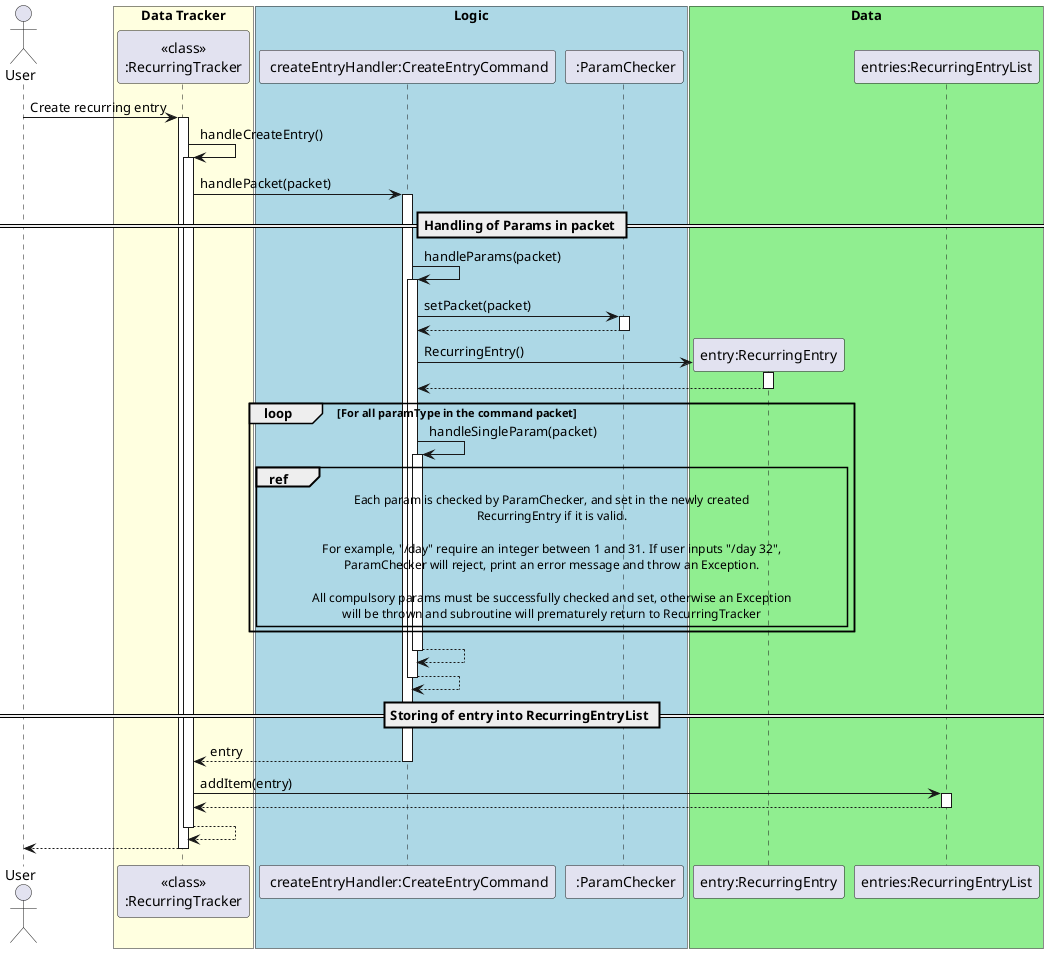 @startuml
autoactivate on
actor User
skinparam shadowing false
skinparam sequence {
ActorBorderColor white

ActorBackgroundColor white
ActorFontColor white
ActorFontSize 17
ActorFontName ""
}
User-> "<<class>>\n:RecurringTracker": Create recurring entry

"<<class>>\n:RecurringTracker" ->"<<class>>\n:RecurringTracker": handleCreateEntry()

   "<<class>>\n:RecurringTracker"-> " createEntryHandler:CreateEntryCommand" : handlePacket(packet)

        == Handling of Params in packet ==
        " createEntryHandler:CreateEntryCommand" -> " createEntryHandler:CreateEntryCommand" : handleParams(packet)
            " createEntryHandler:CreateEntryCommand" -> " :ParamChecker" : setPacket(packet)
            return

            create "entry:RecurringEntry"
            " createEntryHandler:CreateEntryCommand" -> "entry:RecurringEntry": RecurringEntry()
            return

            loop For all paramType in the command packet
                " createEntryHandler:CreateEntryCommand" -> " createEntryHandler:CreateEntryCommand" : handleSingleParam(packet)
                ref over " createEntryHandler:CreateEntryCommand", " :ParamChecker", "entry:RecurringEntry"
                    Each param is checked by ParamChecker, and set in the newly created
                    RecurringEntry if it is valid.

                    For example, "/day" require an integer between 1 and 31. If user inputs "/day 32",
                    ParamChecker will reject, print an error message and throw an Exception.

                    All compulsory params must be successfully checked and set, otherwise an Exception
                    will be thrown and subroutine will prematurely return to RecurringTracker
                end ref
            end
        return
   return
   == Storing of entry into RecurringEntryList ==
   return entry
   "<<class>>\n:RecurringTracker"-> "entries:RecurringEntryList" : addItem(entry)
    return

return

return

box "Data Tracker" #LightYellow
participant "<<class>>\n:RecurringTracker"
endBox

box "Logic" #LightBlue
participant " createEntryHandler:CreateEntryCommand"
participant " :ParamChecker"
endBox

box "Data" #LightGreen
participant "entry:RecurringEntry"
participant "entries:RecurringEntryList"
endBox
@enduml
